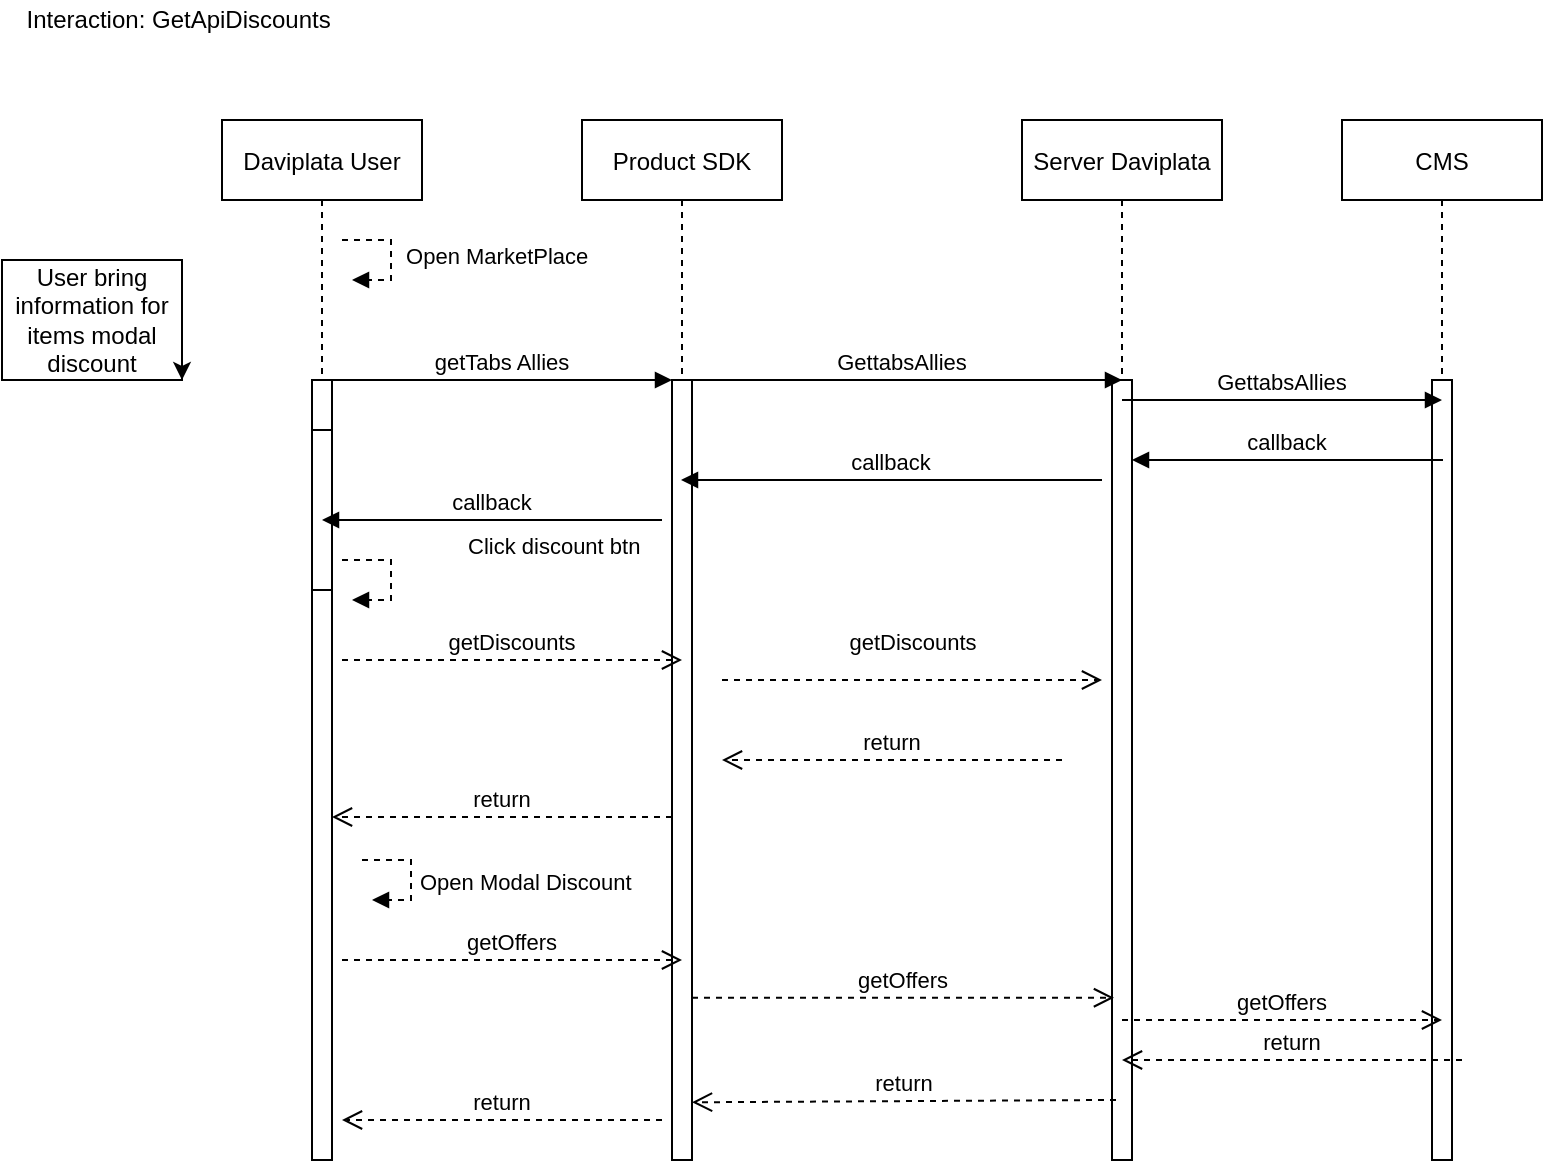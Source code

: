 <mxfile version="13.8.9-1" type="device"><diagram id="kgpKYQtTHZ0yAKxKKP6v" name="Page-1"><mxGraphModel dx="830" dy="742" grid="1" gridSize="10" guides="1" tooltips="1" connect="1" arrows="1" fold="1" page="1" pageScale="1" pageWidth="850" pageHeight="1100" math="0" shadow="0"><root><mxCell id="0"/><mxCell id="1" parent="0"/><mxCell id="3nuBFxr9cyL0pnOWT2aG-1" value="Daviplata User" style="shape=umlLifeline;perimeter=lifelinePerimeter;container=1;collapsible=0;recursiveResize=0;rounded=0;shadow=0;strokeWidth=1;" parent="1" vertex="1"><mxGeometry x="120" y="80" width="100" height="520" as="geometry"/></mxCell><mxCell id="3nuBFxr9cyL0pnOWT2aG-2" value="" style="points=[];perimeter=orthogonalPerimeter;rounded=0;shadow=0;strokeWidth=1;" parent="3nuBFxr9cyL0pnOWT2aG-1" vertex="1"><mxGeometry x="45" y="130" width="10" height="390" as="geometry"/></mxCell><mxCell id="3nuBFxr9cyL0pnOWT2aG-4" value="" style="points=[];perimeter=orthogonalPerimeter;rounded=0;shadow=0;strokeWidth=1;" parent="3nuBFxr9cyL0pnOWT2aG-1" vertex="1"><mxGeometry x="45" y="155" width="10" height="80" as="geometry"/></mxCell><mxCell id="3nuBFxr9cyL0pnOWT2aG-5" value="Product SDK" style="shape=umlLifeline;perimeter=lifelinePerimeter;container=1;collapsible=0;recursiveResize=0;rounded=0;shadow=0;strokeWidth=1;" parent="1" vertex="1"><mxGeometry x="300" y="80" width="100" height="520" as="geometry"/></mxCell><mxCell id="3nuBFxr9cyL0pnOWT2aG-6" value="" style="points=[];perimeter=orthogonalPerimeter;rounded=0;shadow=0;strokeWidth=1;" parent="3nuBFxr9cyL0pnOWT2aG-5" vertex="1"><mxGeometry x="45" y="130" width="10" height="390" as="geometry"/></mxCell><mxCell id="3nuBFxr9cyL0pnOWT2aG-7" value="return" style="verticalAlign=bottom;endArrow=open;dashed=1;endSize=8;exitX=0;exitY=0.95;shadow=0;strokeWidth=1;" parent="1" edge="1"><mxGeometry relative="1" as="geometry"><mxPoint x="175" y="428.5" as="targetPoint"/><mxPoint x="345" y="428.5" as="sourcePoint"/></mxGeometry></mxCell><mxCell id="3nuBFxr9cyL0pnOWT2aG-8" value="getTabs Allies" style="verticalAlign=bottom;endArrow=block;entryX=0;entryY=0;shadow=0;strokeWidth=1;" parent="1" source="3nuBFxr9cyL0pnOWT2aG-2" target="3nuBFxr9cyL0pnOWT2aG-6" edge="1"><mxGeometry relative="1" as="geometry"><mxPoint x="275" y="160" as="sourcePoint"/></mxGeometry></mxCell><mxCell id="3nuBFxr9cyL0pnOWT2aG-9" value="callback" style="verticalAlign=bottom;endArrow=block;entryX=1;entryY=0;shadow=0;strokeWidth=1;" parent="1" edge="1"><mxGeometry relative="1" as="geometry"><mxPoint x="340" y="280" as="sourcePoint"/><mxPoint x="170" y="280" as="targetPoint"/><Array as="points"><mxPoint x="225" y="280"/></Array></mxGeometry></mxCell><mxCell id="3nuBFxr9cyL0pnOWT2aG-10" value="getDiscounts" style="verticalAlign=bottom;endArrow=open;dashed=1;endSize=8;exitX=1;exitY=0.95;shadow=0;strokeWidth=1;" parent="1" edge="1"><mxGeometry relative="1" as="geometry"><mxPoint x="350" y="350" as="targetPoint"/><mxPoint x="180" y="350" as="sourcePoint"/></mxGeometry></mxCell><mxCell id="40dILVot3LQHLqC59HoK-1" value="User bring information for items modal discount" style="rounded=0;whiteSpace=wrap;html=1;" parent="1" vertex="1"><mxGeometry x="10" y="150" width="90" height="60" as="geometry"/></mxCell><mxCell id="40dILVot3LQHLqC59HoK-2" value="&amp;nbsp;Open MarketPlace" style="edgeStyle=orthogonalEdgeStyle;html=1;align=left;spacingLeft=2;endArrow=block;rounded=0;entryX=1;entryY=0;dashed=1;" parent="1" edge="1"><mxGeometry relative="1" as="geometry"><mxPoint x="180" y="140" as="sourcePoint"/><Array as="points"><mxPoint x="204.5" y="140"/></Array><mxPoint x="185" y="160" as="targetPoint"/></mxGeometry></mxCell><mxCell id="40dILVot3LQHLqC59HoK-5" style="edgeStyle=orthogonalEdgeStyle;rounded=0;orthogonalLoop=1;jettySize=auto;html=1;exitX=1;exitY=0.5;exitDx=0;exitDy=0;entryX=1;entryY=1;entryDx=0;entryDy=0;" parent="1" source="40dILVot3LQHLqC59HoK-1" target="40dILVot3LQHLqC59HoK-1" edge="1"><mxGeometry relative="1" as="geometry"/></mxCell><mxCell id="40dILVot3LQHLqC59HoK-6" value="Server Daviplata" style="shape=umlLifeline;perimeter=lifelinePerimeter;container=1;collapsible=0;recursiveResize=0;rounded=0;shadow=0;strokeWidth=1;" parent="1" vertex="1"><mxGeometry x="520" y="80" width="100" height="520" as="geometry"/></mxCell><mxCell id="40dILVot3LQHLqC59HoK-7" value="" style="points=[];perimeter=orthogonalPerimeter;rounded=0;shadow=0;strokeWidth=1;" parent="40dILVot3LQHLqC59HoK-6" vertex="1"><mxGeometry x="45" y="130" width="10" height="390" as="geometry"/></mxCell><mxCell id="40dILVot3LQHLqC59HoK-8" value="GettabsAllies" style="verticalAlign=bottom;endArrow=block;entryX=0;entryY=0;shadow=0;strokeWidth=1;" parent="1" source="3nuBFxr9cyL0pnOWT2aG-5" edge="1"><mxGeometry relative="1" as="geometry"><mxPoint x="400" y="210" as="sourcePoint"/><mxPoint x="570" y="210" as="targetPoint"/></mxGeometry></mxCell><mxCell id="40dILVot3LQHLqC59HoK-9" value="callback" style="verticalAlign=bottom;endArrow=block;shadow=0;strokeWidth=1;" parent="1" edge="1"><mxGeometry relative="1" as="geometry"><mxPoint x="560" y="260" as="sourcePoint"/><mxPoint x="349.5" y="260" as="targetPoint"/></mxGeometry></mxCell><mxCell id="40dILVot3LQHLqC59HoK-12" value="Click discount btn" style="edgeStyle=orthogonalEdgeStyle;html=1;align=left;spacingLeft=2;endArrow=block;rounded=0;entryX=1;entryY=0;dashed=1;" parent="1" edge="1"><mxGeometry x="0.391" y="-18" relative="1" as="geometry"><mxPoint x="180" y="300" as="sourcePoint"/><Array as="points"><mxPoint x="204.5" y="300"/></Array><mxPoint x="185" y="320" as="targetPoint"/><mxPoint x="34" y="-9" as="offset"/></mxGeometry></mxCell><mxCell id="40dILVot3LQHLqC59HoK-13" value="getDiscounts" style="verticalAlign=bottom;endArrow=open;dashed=1;endSize=8;exitX=1;exitY=0.95;shadow=0;strokeWidth=1;" parent="1" edge="1"><mxGeometry x="0.003" y="10" relative="1" as="geometry"><mxPoint x="560" y="360" as="targetPoint"/><mxPoint x="370" y="360" as="sourcePoint"/><Array as="points"/><mxPoint as="offset"/></mxGeometry></mxCell><mxCell id="40dILVot3LQHLqC59HoK-14" value="return" style="verticalAlign=bottom;endArrow=open;dashed=1;endSize=8;exitX=0;exitY=0.95;shadow=0;strokeWidth=1;" parent="1" edge="1"><mxGeometry relative="1" as="geometry"><mxPoint x="370" y="400.0" as="targetPoint"/><mxPoint x="540" y="400.0" as="sourcePoint"/></mxGeometry></mxCell><mxCell id="40dILVot3LQHLqC59HoK-16" value="Open Modal Discount" style="edgeStyle=orthogonalEdgeStyle;html=1;align=left;spacingLeft=2;endArrow=block;rounded=0;entryX=1;entryY=0;dashed=1;" parent="1" edge="1"><mxGeometry x="0.078" relative="1" as="geometry"><mxPoint x="190" y="450" as="sourcePoint"/><Array as="points"><mxPoint x="214.5" y="450"/></Array><mxPoint x="195" y="470" as="targetPoint"/><mxPoint y="1" as="offset"/></mxGeometry></mxCell><mxCell id="40dILVot3LQHLqC59HoK-17" value="getOffers" style="verticalAlign=bottom;endArrow=open;dashed=1;endSize=8;exitX=1;exitY=0.95;shadow=0;strokeWidth=1;" parent="1" edge="1"><mxGeometry relative="1" as="geometry"><mxPoint x="350" y="500" as="targetPoint"/><mxPoint x="180" y="500" as="sourcePoint"/></mxGeometry></mxCell><mxCell id="40dILVot3LQHLqC59HoK-18" value="getOffers" style="verticalAlign=bottom;endArrow=open;dashed=1;endSize=8;shadow=0;strokeWidth=1;entryX=0.1;entryY=0.792;entryDx=0;entryDy=0;entryPerimeter=0;" parent="1" edge="1" target="40dILVot3LQHLqC59HoK-7" source="3nuBFxr9cyL0pnOWT2aG-6"><mxGeometry relative="1" as="geometry"><mxPoint x="540" y="520" as="targetPoint"/><mxPoint x="370" y="520" as="sourcePoint"/></mxGeometry></mxCell><mxCell id="40dILVot3LQHLqC59HoK-19" value="return" style="verticalAlign=bottom;endArrow=open;dashed=1;endSize=8;exitX=0.2;exitY=0.923;shadow=0;strokeWidth=1;exitDx=0;exitDy=0;exitPerimeter=0;entryX=1;entryY=0.926;entryDx=0;entryDy=0;entryPerimeter=0;" parent="1" edge="1" target="3nuBFxr9cyL0pnOWT2aG-6" source="40dILVot3LQHLqC59HoK-7"><mxGeometry relative="1" as="geometry"><mxPoint x="370" y="570.0" as="targetPoint"/><mxPoint x="540" y="570.0" as="sourcePoint"/></mxGeometry></mxCell><mxCell id="40dILVot3LQHLqC59HoK-20" value="return" style="verticalAlign=bottom;endArrow=open;dashed=1;endSize=8;exitX=0;exitY=0.95;shadow=0;strokeWidth=1;" parent="1" edge="1"><mxGeometry relative="1" as="geometry"><mxPoint x="180" y="580" as="targetPoint"/><mxPoint x="340" y="580.0" as="sourcePoint"/></mxGeometry></mxCell><mxCell id="40dILVot3LQHLqC59HoK-21" value="Interaction: GetApiDiscounts&amp;nbsp;" style="text;html=1;strokeColor=none;fillColor=none;align=center;verticalAlign=middle;whiteSpace=wrap;rounded=0;" parent="1" vertex="1"><mxGeometry x="10" y="20" width="180" height="20" as="geometry"/></mxCell><mxCell id="Doc113j877z43epD_OvI-1" value="CMS" style="shape=umlLifeline;perimeter=lifelinePerimeter;container=1;collapsible=0;recursiveResize=0;rounded=0;shadow=0;strokeWidth=1;" vertex="1" parent="1"><mxGeometry x="680" y="80" width="100" height="520" as="geometry"/></mxCell><mxCell id="Doc113j877z43epD_OvI-2" value="" style="points=[];perimeter=orthogonalPerimeter;rounded=0;shadow=0;strokeWidth=1;" vertex="1" parent="Doc113j877z43epD_OvI-1"><mxGeometry x="45" y="130" width="10" height="390" as="geometry"/></mxCell><mxCell id="Doc113j877z43epD_OvI-3" value="GettabsAllies" style="verticalAlign=bottom;endArrow=block;shadow=0;strokeWidth=1;" edge="1" parent="1"><mxGeometry relative="1" as="geometry"><mxPoint x="570" y="220" as="sourcePoint"/><mxPoint x="730" y="220" as="targetPoint"/></mxGeometry></mxCell><mxCell id="Doc113j877z43epD_OvI-4" value="callback" style="verticalAlign=bottom;endArrow=block;shadow=0;strokeWidth=1;" edge="1" parent="1" target="40dILVot3LQHLqC59HoK-7"><mxGeometry relative="1" as="geometry"><mxPoint x="730.5" y="250" as="sourcePoint"/><mxPoint x="520" y="250" as="targetPoint"/></mxGeometry></mxCell><mxCell id="Doc113j877z43epD_OvI-5" value="getOffers" style="verticalAlign=bottom;endArrow=open;dashed=1;endSize=8;exitX=1;exitY=0.95;shadow=0;strokeWidth=1;" edge="1" parent="1"><mxGeometry relative="1" as="geometry"><mxPoint x="730" y="530" as="targetPoint"/><mxPoint x="570" y="530" as="sourcePoint"/></mxGeometry></mxCell><mxCell id="Doc113j877z43epD_OvI-6" value="return" style="verticalAlign=bottom;endArrow=open;dashed=1;endSize=8;exitX=0;exitY=0.95;shadow=0;strokeWidth=1;" edge="1" parent="1"><mxGeometry relative="1" as="geometry"><mxPoint x="570" y="550.0" as="targetPoint"/><mxPoint x="740" y="550.0" as="sourcePoint"/></mxGeometry></mxCell></root></mxGraphModel></diagram></mxfile>